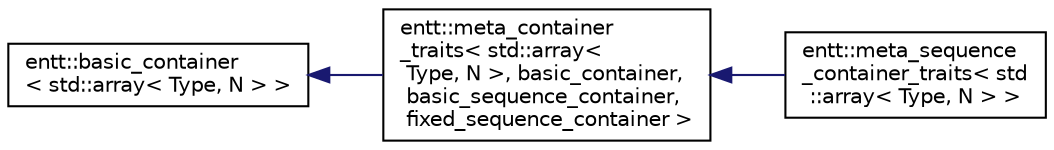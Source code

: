digraph "Graphical Class Hierarchy"
{
 // LATEX_PDF_SIZE
  edge [fontname="Helvetica",fontsize="10",labelfontname="Helvetica",labelfontsize="10"];
  node [fontname="Helvetica",fontsize="10",shape=record];
  rankdir="LR";
  Node0 [label="entt::basic_container\l\< std::array\< Type, N \> \>",height=0.2,width=0.4,color="black", fillcolor="white", style="filled",URL="$structentt_1_1basic__container.html",tooltip=" "];
  Node0 -> Node1 [dir="back",color="midnightblue",fontsize="10",style="solid",fontname="Helvetica"];
  Node1 [label="entt::meta_container\l_traits\< std::array\<\l Type, N \>, basic_container,\l basic_sequence_container,\l fixed_sequence_container \>",height=0.2,width=0.4,color="black", fillcolor="white", style="filled",URL="$structentt_1_1meta__container__traits.html",tooltip=" "];
  Node1 -> Node2 [dir="back",color="midnightblue",fontsize="10",style="solid",fontname="Helvetica"];
  Node2 [label="entt::meta_sequence\l_container_traits\< std\l::array\< Type, N \> \>",height=0.2,width=0.4,color="black", fillcolor="white", style="filled",URL="$structentt_1_1meta__sequence__container__traits_3_01std_1_1array_3_01Type_00_01N_01_4_01_4.html",tooltip="Meta sequence container traits for std::arrays of any type."];
}
